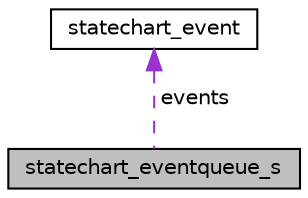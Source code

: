digraph "statechart_eventqueue_s"
{
 // LATEX_PDF_SIZE
  edge [fontname="Helvetica",fontsize="10",labelfontname="Helvetica",labelfontsize="10"];
  node [fontname="Helvetica",fontsize="10",shape=record];
  Node1 [label="statechart_eventqueue_s",height=0.2,width=0.4,color="black", fillcolor="grey75", style="filled", fontcolor="black",tooltip="Queue that holds the raised events."];
  Node2 -> Node1 [dir="back",color="darkorchid3",fontsize="10",style="dashed",label=" events" ,fontname="Helvetica"];
  Node2 [label="statechart_event",height=0.2,width=0.4,color="black", fillcolor="white", style="filled",URL="$structstatechart__event.html",tooltip="Struct that represents a single event."];
}
